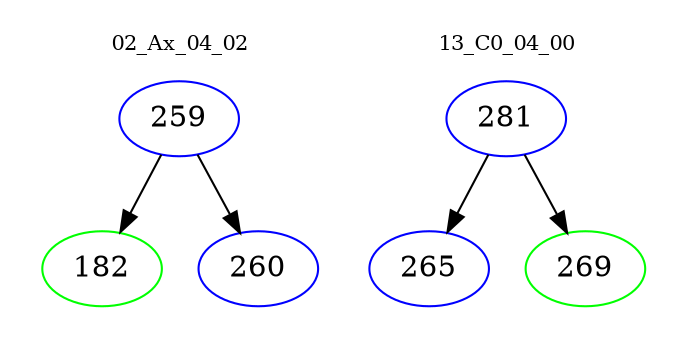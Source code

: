 digraph{
subgraph cluster_0 {
color = white
label = "02_Ax_04_02";
fontsize=10;
T0_259 [label="259", color="blue"]
T0_259 -> T0_182 [color="black"]
T0_182 [label="182", color="green"]
T0_259 -> T0_260 [color="black"]
T0_260 [label="260", color="blue"]
}
subgraph cluster_1 {
color = white
label = "13_C0_04_00";
fontsize=10;
T1_281 [label="281", color="blue"]
T1_281 -> T1_265 [color="black"]
T1_265 [label="265", color="blue"]
T1_281 -> T1_269 [color="black"]
T1_269 [label="269", color="green"]
}
}
